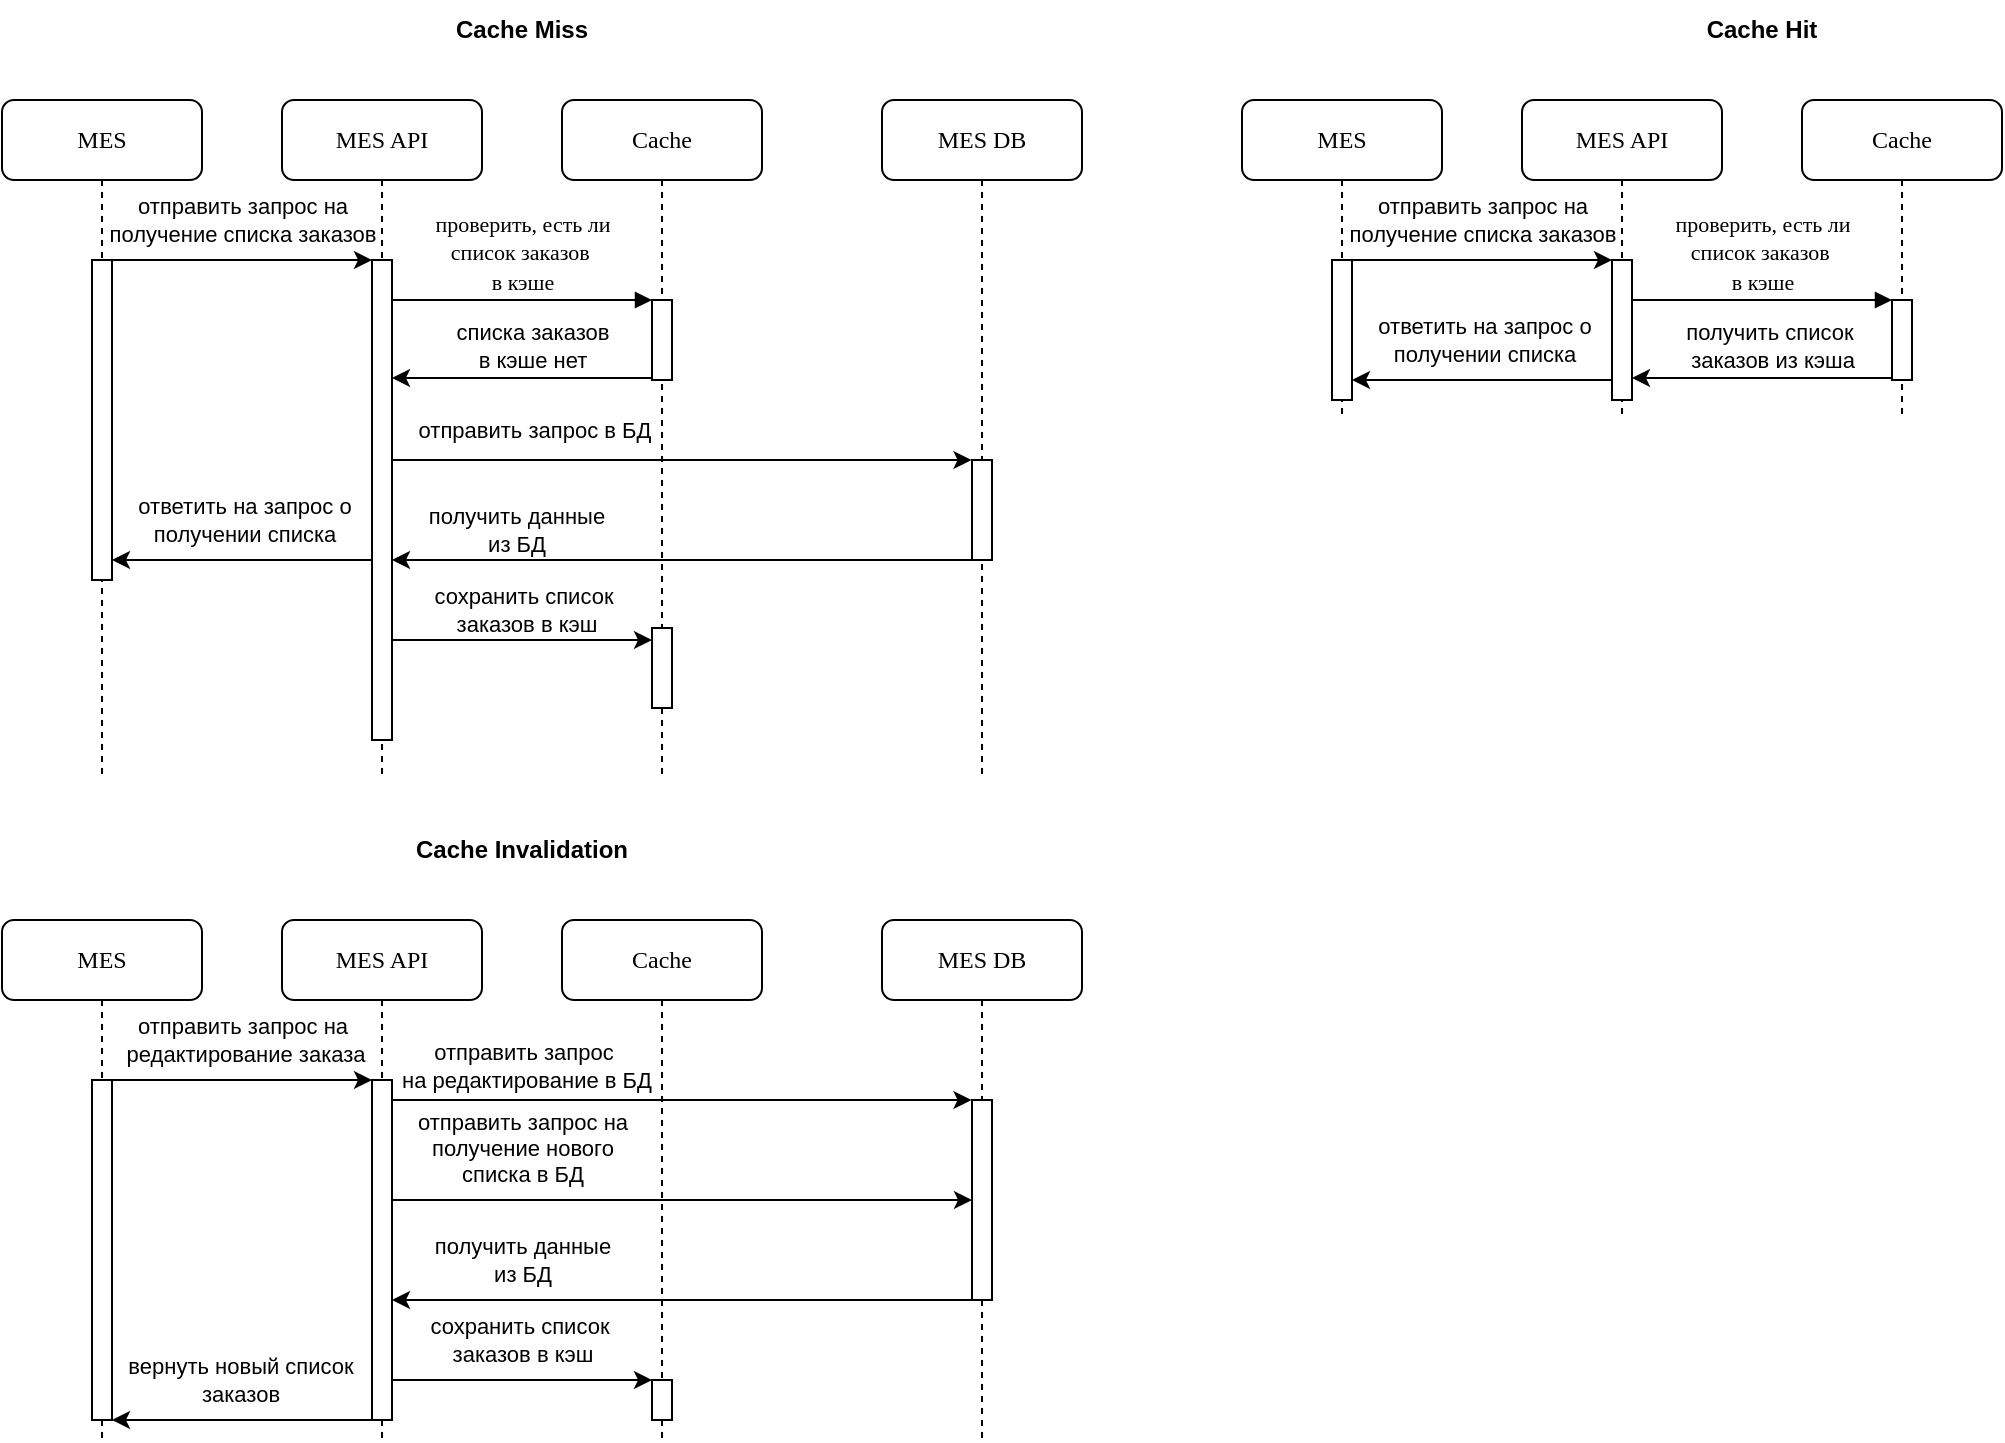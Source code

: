 <mxfile version="25.0.3">
  <diagram name="Page-1" id="13e1069c-82ec-6db2-03f1-153e76fe0fe0">
    <mxGraphModel dx="2074" dy="1150" grid="1" gridSize="10" guides="1" tooltips="1" connect="1" arrows="1" fold="1" page="1" pageScale="1" pageWidth="1100" pageHeight="850" background="none" math="0" shadow="0">
      <root>
        <mxCell id="0" />
        <mxCell id="1" parent="0" />
        <mxCell id="7baba1c4bc27f4b0-2" value="Cache" style="shape=umlLifeline;perimeter=lifelinePerimeter;whiteSpace=wrap;html=1;container=1;collapsible=0;recursiveResize=0;outlineConnect=0;rounded=1;shadow=0;comic=0;labelBackgroundColor=none;strokeWidth=1;fontFamily=Verdana;fontSize=12;align=center;" parent="1" vertex="1">
          <mxGeometry x="280" y="50" width="100" height="340" as="geometry" />
        </mxCell>
        <mxCell id="7baba1c4bc27f4b0-10" value="" style="html=1;points=[];perimeter=orthogonalPerimeter;rounded=0;shadow=0;comic=0;labelBackgroundColor=none;strokeWidth=1;fontFamily=Verdana;fontSize=12;align=center;" parent="7baba1c4bc27f4b0-2" vertex="1">
          <mxGeometry x="45" y="100" width="10" height="40" as="geometry" />
        </mxCell>
        <mxCell id="8pYghhsjpvGLq5Y4Na6S-14" value="" style="html=1;points=[];perimeter=orthogonalPerimeter;rounded=0;shadow=0;comic=0;labelBackgroundColor=none;strokeWidth=1;fontFamily=Verdana;fontSize=12;align=center;" parent="7baba1c4bc27f4b0-2" vertex="1">
          <mxGeometry x="45" y="264" width="10" height="40" as="geometry" />
        </mxCell>
        <mxCell id="7baba1c4bc27f4b0-3" value="&lt;div&gt;MES DB&lt;/div&gt;" style="shape=umlLifeline;perimeter=lifelinePerimeter;whiteSpace=wrap;html=1;container=1;collapsible=0;recursiveResize=0;outlineConnect=0;rounded=1;shadow=0;comic=0;labelBackgroundColor=none;strokeWidth=1;fontFamily=Verdana;fontSize=12;align=center;" parent="1" vertex="1">
          <mxGeometry x="440" y="50" width="100" height="340" as="geometry" />
        </mxCell>
        <mxCell id="7baba1c4bc27f4b0-13" value="" style="html=1;points=[];perimeter=orthogonalPerimeter;rounded=0;shadow=0;comic=0;labelBackgroundColor=none;strokeWidth=1;fontFamily=Verdana;fontSize=12;align=center;" parent="7baba1c4bc27f4b0-3" vertex="1">
          <mxGeometry x="45" y="180" width="10" height="50" as="geometry" />
        </mxCell>
        <mxCell id="7baba1c4bc27f4b0-8" value="MES API" style="shape=umlLifeline;perimeter=lifelinePerimeter;whiteSpace=wrap;html=1;container=1;collapsible=0;recursiveResize=0;outlineConnect=0;rounded=1;shadow=0;comic=0;labelBackgroundColor=none;strokeWidth=1;fontFamily=Verdana;fontSize=12;align=center;" parent="1" vertex="1">
          <mxGeometry x="140" y="50" width="100" height="340" as="geometry" />
        </mxCell>
        <mxCell id="7baba1c4bc27f4b0-9" value="" style="html=1;points=[];perimeter=orthogonalPerimeter;rounded=0;shadow=0;comic=0;labelBackgroundColor=none;strokeWidth=1;fontFamily=Verdana;fontSize=12;align=center;" parent="7baba1c4bc27f4b0-8" vertex="1">
          <mxGeometry x="45" y="80" width="10" height="240" as="geometry" />
        </mxCell>
        <mxCell id="7baba1c4bc27f4b0-11" value="&lt;div&gt;&lt;font style=&quot;font-size: 11px;&quot;&gt;проверить, есть ли&lt;/font&gt;&lt;/div&gt;&lt;div&gt;&lt;font style=&quot;font-size: 11px;&quot;&gt;список заказов&amp;nbsp;&lt;/font&gt;&lt;/div&gt;&lt;div&gt;&lt;font style=&quot;font-size: 11px;&quot;&gt;в кэше&lt;br&gt;&lt;/font&gt;&lt;/div&gt;" style="html=1;verticalAlign=bottom;endArrow=block;entryX=0;entryY=0;labelBackgroundColor=none;fontFamily=Verdana;fontSize=12;edgeStyle=elbowEdgeStyle;elbow=vertical;" parent="1" source="7baba1c4bc27f4b0-9" target="7baba1c4bc27f4b0-10" edge="1">
          <mxGeometry relative="1" as="geometry">
            <mxPoint x="260" y="160" as="sourcePoint" />
          </mxGeometry>
        </mxCell>
        <mxCell id="8pYghhsjpvGLq5Y4Na6S-7" style="edgeStyle=orthogonalEdgeStyle;rounded=0;orthogonalLoop=1;jettySize=auto;html=1;" parent="1" source="7baba1c4bc27f4b0-10" target="7baba1c4bc27f4b0-9" edge="1">
          <mxGeometry relative="1" as="geometry">
            <Array as="points">
              <mxPoint x="230" y="189" />
              <mxPoint x="230" y="189" />
            </Array>
          </mxGeometry>
        </mxCell>
        <mxCell id="8pYghhsjpvGLq5Y4Na6S-8" value="&lt;div&gt;списка заказов&lt;/div&gt;&lt;div&gt;в кэше нет&lt;br&gt;&lt;/div&gt;" style="edgeLabel;html=1;align=center;verticalAlign=middle;resizable=0;points=[];" parent="8pYghhsjpvGLq5Y4Na6S-7" vertex="1" connectable="0">
          <mxGeometry x="-0.078" relative="1" as="geometry">
            <mxPoint y="-16" as="offset" />
          </mxGeometry>
        </mxCell>
        <mxCell id="8pYghhsjpvGLq5Y4Na6S-9" style="edgeStyle=orthogonalEdgeStyle;rounded=0;orthogonalLoop=1;jettySize=auto;html=1;entryX=-0.026;entryY=0;entryDx=0;entryDy=0;entryPerimeter=0;" parent="1" source="7baba1c4bc27f4b0-9" target="7baba1c4bc27f4b0-13" edge="1">
          <mxGeometry relative="1" as="geometry">
            <Array as="points">
              <mxPoint x="260" y="230" />
              <mxPoint x="260" y="230" />
            </Array>
          </mxGeometry>
        </mxCell>
        <mxCell id="8pYghhsjpvGLq5Y4Na6S-10" value="&lt;div&gt;отправить запрос в БД&lt;br&gt;&lt;/div&gt;" style="edgeLabel;html=1;align=center;verticalAlign=middle;resizable=0;points=[];" parent="8pYghhsjpvGLq5Y4Na6S-9" vertex="1" connectable="0">
          <mxGeometry x="-0.515" relative="1" as="geometry">
            <mxPoint y="-15" as="offset" />
          </mxGeometry>
        </mxCell>
        <mxCell id="8pYghhsjpvGLq5Y4Na6S-12" value="" style="endArrow=classic;html=1;rounded=0;" parent="1" source="7baba1c4bc27f4b0-13" target="7baba1c4bc27f4b0-9" edge="1">
          <mxGeometry width="50" height="50" relative="1" as="geometry">
            <mxPoint x="370" y="300" as="sourcePoint" />
            <mxPoint x="420" y="250" as="targetPoint" />
            <Array as="points">
              <mxPoint x="340" y="280" />
            </Array>
          </mxGeometry>
        </mxCell>
        <mxCell id="8pYghhsjpvGLq5Y4Na6S-13" value="&lt;div&gt;получить данные&lt;/div&gt;&lt;div&gt;из БД&lt;/div&gt;" style="edgeLabel;html=1;align=center;verticalAlign=middle;resizable=0;points=[];" parent="8pYghhsjpvGLq5Y4Na6S-12" vertex="1" connectable="0">
          <mxGeometry x="0.571" y="1" relative="1" as="geometry">
            <mxPoint y="-16" as="offset" />
          </mxGeometry>
        </mxCell>
        <mxCell id="8pYghhsjpvGLq5Y4Na6S-15" value="" style="endArrow=classic;html=1;rounded=0;" parent="1" source="7baba1c4bc27f4b0-9" target="8pYghhsjpvGLq5Y4Na6S-14" edge="1">
          <mxGeometry width="50" height="50" relative="1" as="geometry">
            <mxPoint x="340" y="340" as="sourcePoint" />
            <mxPoint x="390" y="290" as="targetPoint" />
            <Array as="points">
              <mxPoint x="230" y="320" />
              <mxPoint x="260" y="320" />
            </Array>
          </mxGeometry>
        </mxCell>
        <mxCell id="8pYghhsjpvGLq5Y4Na6S-16" value="&lt;div&gt;сохранить список&amp;nbsp;&lt;/div&gt;&lt;div&gt;заказов в кэш&lt;br&gt;&lt;/div&gt;" style="edgeLabel;html=1;align=center;verticalAlign=middle;resizable=0;points=[];" parent="8pYghhsjpvGLq5Y4Na6S-15" vertex="1" connectable="0">
          <mxGeometry x="-0.166" relative="1" as="geometry">
            <mxPoint x="13" y="-15" as="offset" />
          </mxGeometry>
        </mxCell>
        <mxCell id="8pYghhsjpvGLq5Y4Na6S-19" value="Cache Miss" style="text;html=1;align=center;verticalAlign=middle;whiteSpace=wrap;rounded=0;fontStyle=1" parent="1" vertex="1">
          <mxGeometry x="200" width="120" height="30" as="geometry" />
        </mxCell>
        <mxCell id="8pYghhsjpvGLq5Y4Na6S-57" value="MES" style="shape=umlLifeline;perimeter=lifelinePerimeter;whiteSpace=wrap;html=1;container=1;collapsible=0;recursiveResize=0;outlineConnect=0;rounded=1;shadow=0;comic=0;labelBackgroundColor=none;strokeWidth=1;fontFamily=Verdana;fontSize=12;align=center;" parent="1" vertex="1">
          <mxGeometry y="50" width="100" height="340" as="geometry" />
        </mxCell>
        <mxCell id="8pYghhsjpvGLq5Y4Na6S-58" value="" style="html=1;points=[];perimeter=orthogonalPerimeter;rounded=0;shadow=0;comic=0;labelBackgroundColor=none;strokeWidth=1;fontFamily=Verdana;fontSize=12;align=center;" parent="8pYghhsjpvGLq5Y4Na6S-57" vertex="1">
          <mxGeometry x="45" y="80" width="10" height="160" as="geometry" />
        </mxCell>
        <mxCell id="8pYghhsjpvGLq5Y4Na6S-59" style="edgeStyle=orthogonalEdgeStyle;rounded=0;orthogonalLoop=1;jettySize=auto;html=1;" parent="1" source="8pYghhsjpvGLq5Y4Na6S-58" target="7baba1c4bc27f4b0-9" edge="1">
          <mxGeometry relative="1" as="geometry">
            <Array as="points">
              <mxPoint x="120" y="130" />
              <mxPoint x="120" y="130" />
            </Array>
          </mxGeometry>
        </mxCell>
        <mxCell id="8pYghhsjpvGLq5Y4Na6S-60" value="&lt;div&gt;отправить запрос на&lt;/div&gt;&lt;div&gt;получение списка заказов&lt;/div&gt;" style="edgeLabel;html=1;align=center;verticalAlign=middle;resizable=0;points=[];" parent="8pYghhsjpvGLq5Y4Na6S-59" vertex="1" connectable="0">
          <mxGeometry x="-0.283" y="-2" relative="1" as="geometry">
            <mxPoint x="18" y="-22" as="offset" />
          </mxGeometry>
        </mxCell>
        <mxCell id="1O_AUYDs-4IIZkiHNl-r-1" value="" style="endArrow=classic;html=1;rounded=0;" edge="1" parent="1" source="7baba1c4bc27f4b0-9" target="8pYghhsjpvGLq5Y4Na6S-58">
          <mxGeometry width="50" height="50" relative="1" as="geometry">
            <mxPoint x="90" y="320" as="sourcePoint" />
            <mxPoint x="140" y="270" as="targetPoint" />
            <Array as="points">
              <mxPoint x="120" y="280" />
            </Array>
          </mxGeometry>
        </mxCell>
        <mxCell id="1O_AUYDs-4IIZkiHNl-r-2" value="&lt;div&gt;ответить на запрос о&lt;/div&gt;&lt;div&gt;получении списка&lt;br&gt;&lt;/div&gt;" style="edgeLabel;html=1;align=center;verticalAlign=middle;resizable=0;points=[];" vertex="1" connectable="0" parent="1O_AUYDs-4IIZkiHNl-r-1">
          <mxGeometry x="0.225" y="-1" relative="1" as="geometry">
            <mxPoint x="15" y="-19" as="offset" />
          </mxGeometry>
        </mxCell>
        <mxCell id="1O_AUYDs-4IIZkiHNl-r-3" value="Cache" style="shape=umlLifeline;perimeter=lifelinePerimeter;whiteSpace=wrap;html=1;container=1;collapsible=0;recursiveResize=0;outlineConnect=0;rounded=1;shadow=0;comic=0;labelBackgroundColor=none;strokeWidth=1;fontFamily=Verdana;fontSize=12;align=center;" vertex="1" parent="1">
          <mxGeometry x="900" y="50" width="100" height="160" as="geometry" />
        </mxCell>
        <mxCell id="1O_AUYDs-4IIZkiHNl-r-4" value="" style="html=1;points=[];perimeter=orthogonalPerimeter;rounded=0;shadow=0;comic=0;labelBackgroundColor=none;strokeWidth=1;fontFamily=Verdana;fontSize=12;align=center;" vertex="1" parent="1O_AUYDs-4IIZkiHNl-r-3">
          <mxGeometry x="45" y="100" width="10" height="40" as="geometry" />
        </mxCell>
        <mxCell id="1O_AUYDs-4IIZkiHNl-r-8" value="MES API" style="shape=umlLifeline;perimeter=lifelinePerimeter;whiteSpace=wrap;html=1;container=1;collapsible=0;recursiveResize=0;outlineConnect=0;rounded=1;shadow=0;comic=0;labelBackgroundColor=none;strokeWidth=1;fontFamily=Verdana;fontSize=12;align=center;" vertex="1" parent="1">
          <mxGeometry x="760" y="50" width="100" height="160" as="geometry" />
        </mxCell>
        <mxCell id="1O_AUYDs-4IIZkiHNl-r-9" value="" style="html=1;points=[];perimeter=orthogonalPerimeter;rounded=0;shadow=0;comic=0;labelBackgroundColor=none;strokeWidth=1;fontFamily=Verdana;fontSize=12;align=center;" vertex="1" parent="1O_AUYDs-4IIZkiHNl-r-8">
          <mxGeometry x="45" y="80" width="10" height="70" as="geometry" />
        </mxCell>
        <mxCell id="1O_AUYDs-4IIZkiHNl-r-10" value="&lt;div&gt;&lt;font style=&quot;font-size: 11px;&quot;&gt;проверить, есть ли&lt;/font&gt;&lt;/div&gt;&lt;div&gt;&lt;font style=&quot;font-size: 11px;&quot;&gt;список заказов&amp;nbsp;&lt;/font&gt;&lt;/div&gt;&lt;div&gt;&lt;font style=&quot;font-size: 11px;&quot;&gt;в кэше&lt;br&gt;&lt;/font&gt;&lt;/div&gt;" style="html=1;verticalAlign=bottom;endArrow=block;entryX=0;entryY=0;labelBackgroundColor=none;fontFamily=Verdana;fontSize=12;edgeStyle=elbowEdgeStyle;elbow=vertical;" edge="1" parent="1" source="1O_AUYDs-4IIZkiHNl-r-9" target="1O_AUYDs-4IIZkiHNl-r-4">
          <mxGeometry relative="1" as="geometry">
            <mxPoint x="880" y="160" as="sourcePoint" />
          </mxGeometry>
        </mxCell>
        <mxCell id="1O_AUYDs-4IIZkiHNl-r-11" style="edgeStyle=orthogonalEdgeStyle;rounded=0;orthogonalLoop=1;jettySize=auto;html=1;" edge="1" parent="1" source="1O_AUYDs-4IIZkiHNl-r-4" target="1O_AUYDs-4IIZkiHNl-r-9">
          <mxGeometry relative="1" as="geometry">
            <Array as="points">
              <mxPoint x="850" y="189" />
              <mxPoint x="850" y="189" />
            </Array>
          </mxGeometry>
        </mxCell>
        <mxCell id="1O_AUYDs-4IIZkiHNl-r-12" value="&lt;div&gt;получить список&amp;nbsp;&lt;/div&gt;&lt;div&gt;заказов из кэша&lt;br&gt;&lt;/div&gt;" style="edgeLabel;html=1;align=center;verticalAlign=middle;resizable=0;points=[];" vertex="1" connectable="0" parent="1O_AUYDs-4IIZkiHNl-r-11">
          <mxGeometry x="-0.078" relative="1" as="geometry">
            <mxPoint y="-16" as="offset" />
          </mxGeometry>
        </mxCell>
        <mxCell id="1O_AUYDs-4IIZkiHNl-r-19" value="Cache Hit" style="text;html=1;align=center;verticalAlign=middle;whiteSpace=wrap;rounded=0;fontStyle=1" vertex="1" parent="1">
          <mxGeometry x="820" width="120" height="30" as="geometry" />
        </mxCell>
        <mxCell id="1O_AUYDs-4IIZkiHNl-r-20" value="MES" style="shape=umlLifeline;perimeter=lifelinePerimeter;whiteSpace=wrap;html=1;container=1;collapsible=0;recursiveResize=0;outlineConnect=0;rounded=1;shadow=0;comic=0;labelBackgroundColor=none;strokeWidth=1;fontFamily=Verdana;fontSize=12;align=center;" vertex="1" parent="1">
          <mxGeometry x="620" y="50" width="100" height="160" as="geometry" />
        </mxCell>
        <mxCell id="1O_AUYDs-4IIZkiHNl-r-21" value="" style="html=1;points=[];perimeter=orthogonalPerimeter;rounded=0;shadow=0;comic=0;labelBackgroundColor=none;strokeWidth=1;fontFamily=Verdana;fontSize=12;align=center;" vertex="1" parent="1O_AUYDs-4IIZkiHNl-r-20">
          <mxGeometry x="45" y="80" width="10" height="70" as="geometry" />
        </mxCell>
        <mxCell id="1O_AUYDs-4IIZkiHNl-r-22" style="edgeStyle=orthogonalEdgeStyle;rounded=0;orthogonalLoop=1;jettySize=auto;html=1;" edge="1" parent="1" source="1O_AUYDs-4IIZkiHNl-r-21" target="1O_AUYDs-4IIZkiHNl-r-9">
          <mxGeometry relative="1" as="geometry">
            <Array as="points">
              <mxPoint x="740" y="130" />
              <mxPoint x="740" y="130" />
            </Array>
          </mxGeometry>
        </mxCell>
        <mxCell id="1O_AUYDs-4IIZkiHNl-r-23" value="&lt;div&gt;отправить запрос на&lt;/div&gt;&lt;div&gt;получение списка заказов&lt;/div&gt;" style="edgeLabel;html=1;align=center;verticalAlign=middle;resizable=0;points=[];" vertex="1" connectable="0" parent="1O_AUYDs-4IIZkiHNl-r-22">
          <mxGeometry x="-0.283" y="-2" relative="1" as="geometry">
            <mxPoint x="18" y="-22" as="offset" />
          </mxGeometry>
        </mxCell>
        <mxCell id="1O_AUYDs-4IIZkiHNl-r-24" value="" style="endArrow=classic;html=1;rounded=0;" edge="1" parent="1" source="1O_AUYDs-4IIZkiHNl-r-9" target="1O_AUYDs-4IIZkiHNl-r-21">
          <mxGeometry width="50" height="50" relative="1" as="geometry">
            <mxPoint x="710" y="320" as="sourcePoint" />
            <mxPoint x="760" y="270" as="targetPoint" />
            <Array as="points">
              <mxPoint x="740" y="190" />
            </Array>
          </mxGeometry>
        </mxCell>
        <mxCell id="1O_AUYDs-4IIZkiHNl-r-25" value="&lt;div&gt;ответить на запрос о&lt;/div&gt;&lt;div&gt;получении списка&lt;br&gt;&lt;/div&gt;" style="edgeLabel;html=1;align=center;verticalAlign=middle;resizable=0;points=[];" vertex="1" connectable="0" parent="1O_AUYDs-4IIZkiHNl-r-24">
          <mxGeometry x="0.225" y="-1" relative="1" as="geometry">
            <mxPoint x="15" y="-19" as="offset" />
          </mxGeometry>
        </mxCell>
        <mxCell id="1O_AUYDs-4IIZkiHNl-r-27" value="Cache" style="shape=umlLifeline;perimeter=lifelinePerimeter;whiteSpace=wrap;html=1;container=1;collapsible=0;recursiveResize=0;outlineConnect=0;rounded=1;shadow=0;comic=0;labelBackgroundColor=none;strokeWidth=1;fontFamily=Verdana;fontSize=12;align=center;" vertex="1" parent="1">
          <mxGeometry x="280" y="460" width="100" height="260" as="geometry" />
        </mxCell>
        <mxCell id="1O_AUYDs-4IIZkiHNl-r-29" value="" style="html=1;points=[];perimeter=orthogonalPerimeter;rounded=0;shadow=0;comic=0;labelBackgroundColor=none;strokeWidth=1;fontFamily=Verdana;fontSize=12;align=center;" vertex="1" parent="1O_AUYDs-4IIZkiHNl-r-27">
          <mxGeometry x="45" y="230" width="10" height="20" as="geometry" />
        </mxCell>
        <mxCell id="1O_AUYDs-4IIZkiHNl-r-30" value="&lt;div&gt;MES DB&lt;/div&gt;" style="shape=umlLifeline;perimeter=lifelinePerimeter;whiteSpace=wrap;html=1;container=1;collapsible=0;recursiveResize=0;outlineConnect=0;rounded=1;shadow=0;comic=0;labelBackgroundColor=none;strokeWidth=1;fontFamily=Verdana;fontSize=12;align=center;" vertex="1" parent="1">
          <mxGeometry x="440" y="460" width="100" height="260" as="geometry" />
        </mxCell>
        <mxCell id="1O_AUYDs-4IIZkiHNl-r-31" value="" style="html=1;points=[];perimeter=orthogonalPerimeter;rounded=0;shadow=0;comic=0;labelBackgroundColor=none;strokeWidth=1;fontFamily=Verdana;fontSize=12;align=center;" vertex="1" parent="1O_AUYDs-4IIZkiHNl-r-30">
          <mxGeometry x="45" y="90" width="10" height="100" as="geometry" />
        </mxCell>
        <mxCell id="1O_AUYDs-4IIZkiHNl-r-32" value="MES API" style="shape=umlLifeline;perimeter=lifelinePerimeter;whiteSpace=wrap;html=1;container=1;collapsible=0;recursiveResize=0;outlineConnect=0;rounded=1;shadow=0;comic=0;labelBackgroundColor=none;strokeWidth=1;fontFamily=Verdana;fontSize=12;align=center;" vertex="1" parent="1">
          <mxGeometry x="140" y="460" width="100" height="260" as="geometry" />
        </mxCell>
        <mxCell id="1O_AUYDs-4IIZkiHNl-r-33" value="" style="html=1;points=[];perimeter=orthogonalPerimeter;rounded=0;shadow=0;comic=0;labelBackgroundColor=none;strokeWidth=1;fontFamily=Verdana;fontSize=12;align=center;" vertex="1" parent="1O_AUYDs-4IIZkiHNl-r-32">
          <mxGeometry x="45" y="80" width="10" height="170" as="geometry" />
        </mxCell>
        <mxCell id="1O_AUYDs-4IIZkiHNl-r-37" style="edgeStyle=orthogonalEdgeStyle;rounded=0;orthogonalLoop=1;jettySize=auto;html=1;entryX=-0.026;entryY=0;entryDx=0;entryDy=0;entryPerimeter=0;" edge="1" parent="1" source="1O_AUYDs-4IIZkiHNl-r-33" target="1O_AUYDs-4IIZkiHNl-r-31">
          <mxGeometry relative="1" as="geometry">
            <Array as="points">
              <mxPoint x="370" y="550" />
              <mxPoint x="370" y="550" />
            </Array>
          </mxGeometry>
        </mxCell>
        <mxCell id="1O_AUYDs-4IIZkiHNl-r-38" value="&lt;div&gt;отправить запрос&amp;nbsp;&lt;/div&gt;&lt;div&gt;на редактирование в БД&lt;br&gt;&lt;/div&gt;" style="edgeLabel;html=1;align=center;verticalAlign=middle;resizable=0;points=[];" vertex="1" connectable="0" parent="1O_AUYDs-4IIZkiHNl-r-37">
          <mxGeometry x="-0.515" relative="1" as="geometry">
            <mxPoint x="-4" y="-17" as="offset" />
          </mxGeometry>
        </mxCell>
        <mxCell id="1O_AUYDs-4IIZkiHNl-r-43" value="Cache Invalidation" style="text;html=1;align=center;verticalAlign=middle;whiteSpace=wrap;rounded=0;fontStyle=1" vertex="1" parent="1">
          <mxGeometry x="200" y="410" width="120" height="30" as="geometry" />
        </mxCell>
        <mxCell id="1O_AUYDs-4IIZkiHNl-r-44" value="MES" style="shape=umlLifeline;perimeter=lifelinePerimeter;whiteSpace=wrap;html=1;container=1;collapsible=0;recursiveResize=0;outlineConnect=0;rounded=1;shadow=0;comic=0;labelBackgroundColor=none;strokeWidth=1;fontFamily=Verdana;fontSize=12;align=center;" vertex="1" parent="1">
          <mxGeometry y="460" width="100" height="260" as="geometry" />
        </mxCell>
        <mxCell id="1O_AUYDs-4IIZkiHNl-r-45" value="" style="html=1;points=[];perimeter=orthogonalPerimeter;rounded=0;shadow=0;comic=0;labelBackgroundColor=none;strokeWidth=1;fontFamily=Verdana;fontSize=12;align=center;" vertex="1" parent="1O_AUYDs-4IIZkiHNl-r-44">
          <mxGeometry x="45" y="80" width="10" height="170" as="geometry" />
        </mxCell>
        <mxCell id="1O_AUYDs-4IIZkiHNl-r-46" style="edgeStyle=orthogonalEdgeStyle;rounded=0;orthogonalLoop=1;jettySize=auto;html=1;" edge="1" parent="1" source="1O_AUYDs-4IIZkiHNl-r-45" target="1O_AUYDs-4IIZkiHNl-r-33">
          <mxGeometry relative="1" as="geometry">
            <Array as="points">
              <mxPoint x="120" y="540" />
              <mxPoint x="120" y="540" />
            </Array>
          </mxGeometry>
        </mxCell>
        <mxCell id="1O_AUYDs-4IIZkiHNl-r-47" value="&lt;div&gt;отправить запрос на&lt;/div&gt;&amp;nbsp;редактирование заказа" style="edgeLabel;html=1;align=center;verticalAlign=middle;resizable=0;points=[];" vertex="1" connectable="0" parent="1O_AUYDs-4IIZkiHNl-r-46">
          <mxGeometry x="-0.283" y="-2" relative="1" as="geometry">
            <mxPoint x="18" y="-22" as="offset" />
          </mxGeometry>
        </mxCell>
        <mxCell id="1O_AUYDs-4IIZkiHNl-r-50" value="" style="endArrow=classic;html=1;rounded=0;" edge="1" parent="1" source="1O_AUYDs-4IIZkiHNl-r-33" target="1O_AUYDs-4IIZkiHNl-r-31">
          <mxGeometry width="50" height="50" relative="1" as="geometry">
            <mxPoint x="280" y="640" as="sourcePoint" />
            <mxPoint x="330" y="590" as="targetPoint" />
            <Array as="points">
              <mxPoint x="340" y="600" />
            </Array>
          </mxGeometry>
        </mxCell>
        <mxCell id="1O_AUYDs-4IIZkiHNl-r-51" value="&lt;div&gt;отправить запрос на&lt;/div&gt;&lt;div&gt;получение нового&lt;/div&gt;&lt;div&gt;списка в БД&lt;br&gt; &lt;/div&gt;" style="edgeLabel;html=1;align=center;verticalAlign=middle;resizable=0;points=[];" vertex="1" connectable="0" parent="1O_AUYDs-4IIZkiHNl-r-50">
          <mxGeometry x="0.129" y="-2" relative="1" as="geometry">
            <mxPoint x="-99" y="-28" as="offset" />
          </mxGeometry>
        </mxCell>
        <mxCell id="1O_AUYDs-4IIZkiHNl-r-52" value="" style="endArrow=classic;html=1;rounded=0;" edge="1" parent="1" source="1O_AUYDs-4IIZkiHNl-r-31" target="1O_AUYDs-4IIZkiHNl-r-33">
          <mxGeometry width="50" height="50" relative="1" as="geometry">
            <mxPoint x="260" y="690" as="sourcePoint" />
            <mxPoint x="310" y="640" as="targetPoint" />
            <Array as="points">
              <mxPoint x="340" y="650" />
            </Array>
          </mxGeometry>
        </mxCell>
        <mxCell id="1O_AUYDs-4IIZkiHNl-r-53" value="&lt;div&gt;получить данные&lt;/div&gt;&lt;div&gt;из БД&lt;br&gt;&lt;/div&gt;" style="edgeLabel;html=1;align=center;verticalAlign=middle;resizable=0;points=[];" vertex="1" connectable="0" parent="1O_AUYDs-4IIZkiHNl-r-52">
          <mxGeometry x="0.423" y="1" relative="1" as="geometry">
            <mxPoint x="-19" y="-21" as="offset" />
          </mxGeometry>
        </mxCell>
        <mxCell id="1O_AUYDs-4IIZkiHNl-r-54" value="" style="endArrow=classic;html=1;rounded=0;" edge="1" parent="1" source="1O_AUYDs-4IIZkiHNl-r-33" target="1O_AUYDs-4IIZkiHNl-r-29">
          <mxGeometry width="50" height="50" relative="1" as="geometry">
            <mxPoint x="230" y="720" as="sourcePoint" />
            <mxPoint x="280" y="670" as="targetPoint" />
            <Array as="points">
              <mxPoint x="260" y="690" />
            </Array>
          </mxGeometry>
        </mxCell>
        <mxCell id="1O_AUYDs-4IIZkiHNl-r-55" value="&lt;div&gt;сохранить список&amp;nbsp;&lt;/div&gt;&lt;div&gt;заказов в кэш&lt;/div&gt;" style="edgeLabel;html=1;align=center;verticalAlign=middle;resizable=0;points=[];" vertex="1" connectable="0" parent="1O_AUYDs-4IIZkiHNl-r-54">
          <mxGeometry x="-0.233" y="-2" relative="1" as="geometry">
            <mxPoint x="15" y="-22" as="offset" />
          </mxGeometry>
        </mxCell>
        <mxCell id="1O_AUYDs-4IIZkiHNl-r-56" value="" style="endArrow=classic;html=1;rounded=0;" edge="1" parent="1" source="1O_AUYDs-4IIZkiHNl-r-33" target="1O_AUYDs-4IIZkiHNl-r-45">
          <mxGeometry width="50" height="50" relative="1" as="geometry">
            <mxPoint x="100" y="740" as="sourcePoint" />
            <mxPoint x="150" y="690" as="targetPoint" />
            <Array as="points">
              <mxPoint x="120" y="710" />
            </Array>
          </mxGeometry>
        </mxCell>
        <mxCell id="1O_AUYDs-4IIZkiHNl-r-57" value="&lt;div&gt;вернуть новый список&lt;/div&gt;&lt;div&gt;заказов&lt;br&gt;&lt;/div&gt;" style="edgeLabel;html=1;align=center;verticalAlign=middle;resizable=0;points=[];" vertex="1" connectable="0" parent="1O_AUYDs-4IIZkiHNl-r-56">
          <mxGeometry x="0.277" y="-1" relative="1" as="geometry">
            <mxPoint x="17" y="-19" as="offset" />
          </mxGeometry>
        </mxCell>
      </root>
    </mxGraphModel>
  </diagram>
</mxfile>
